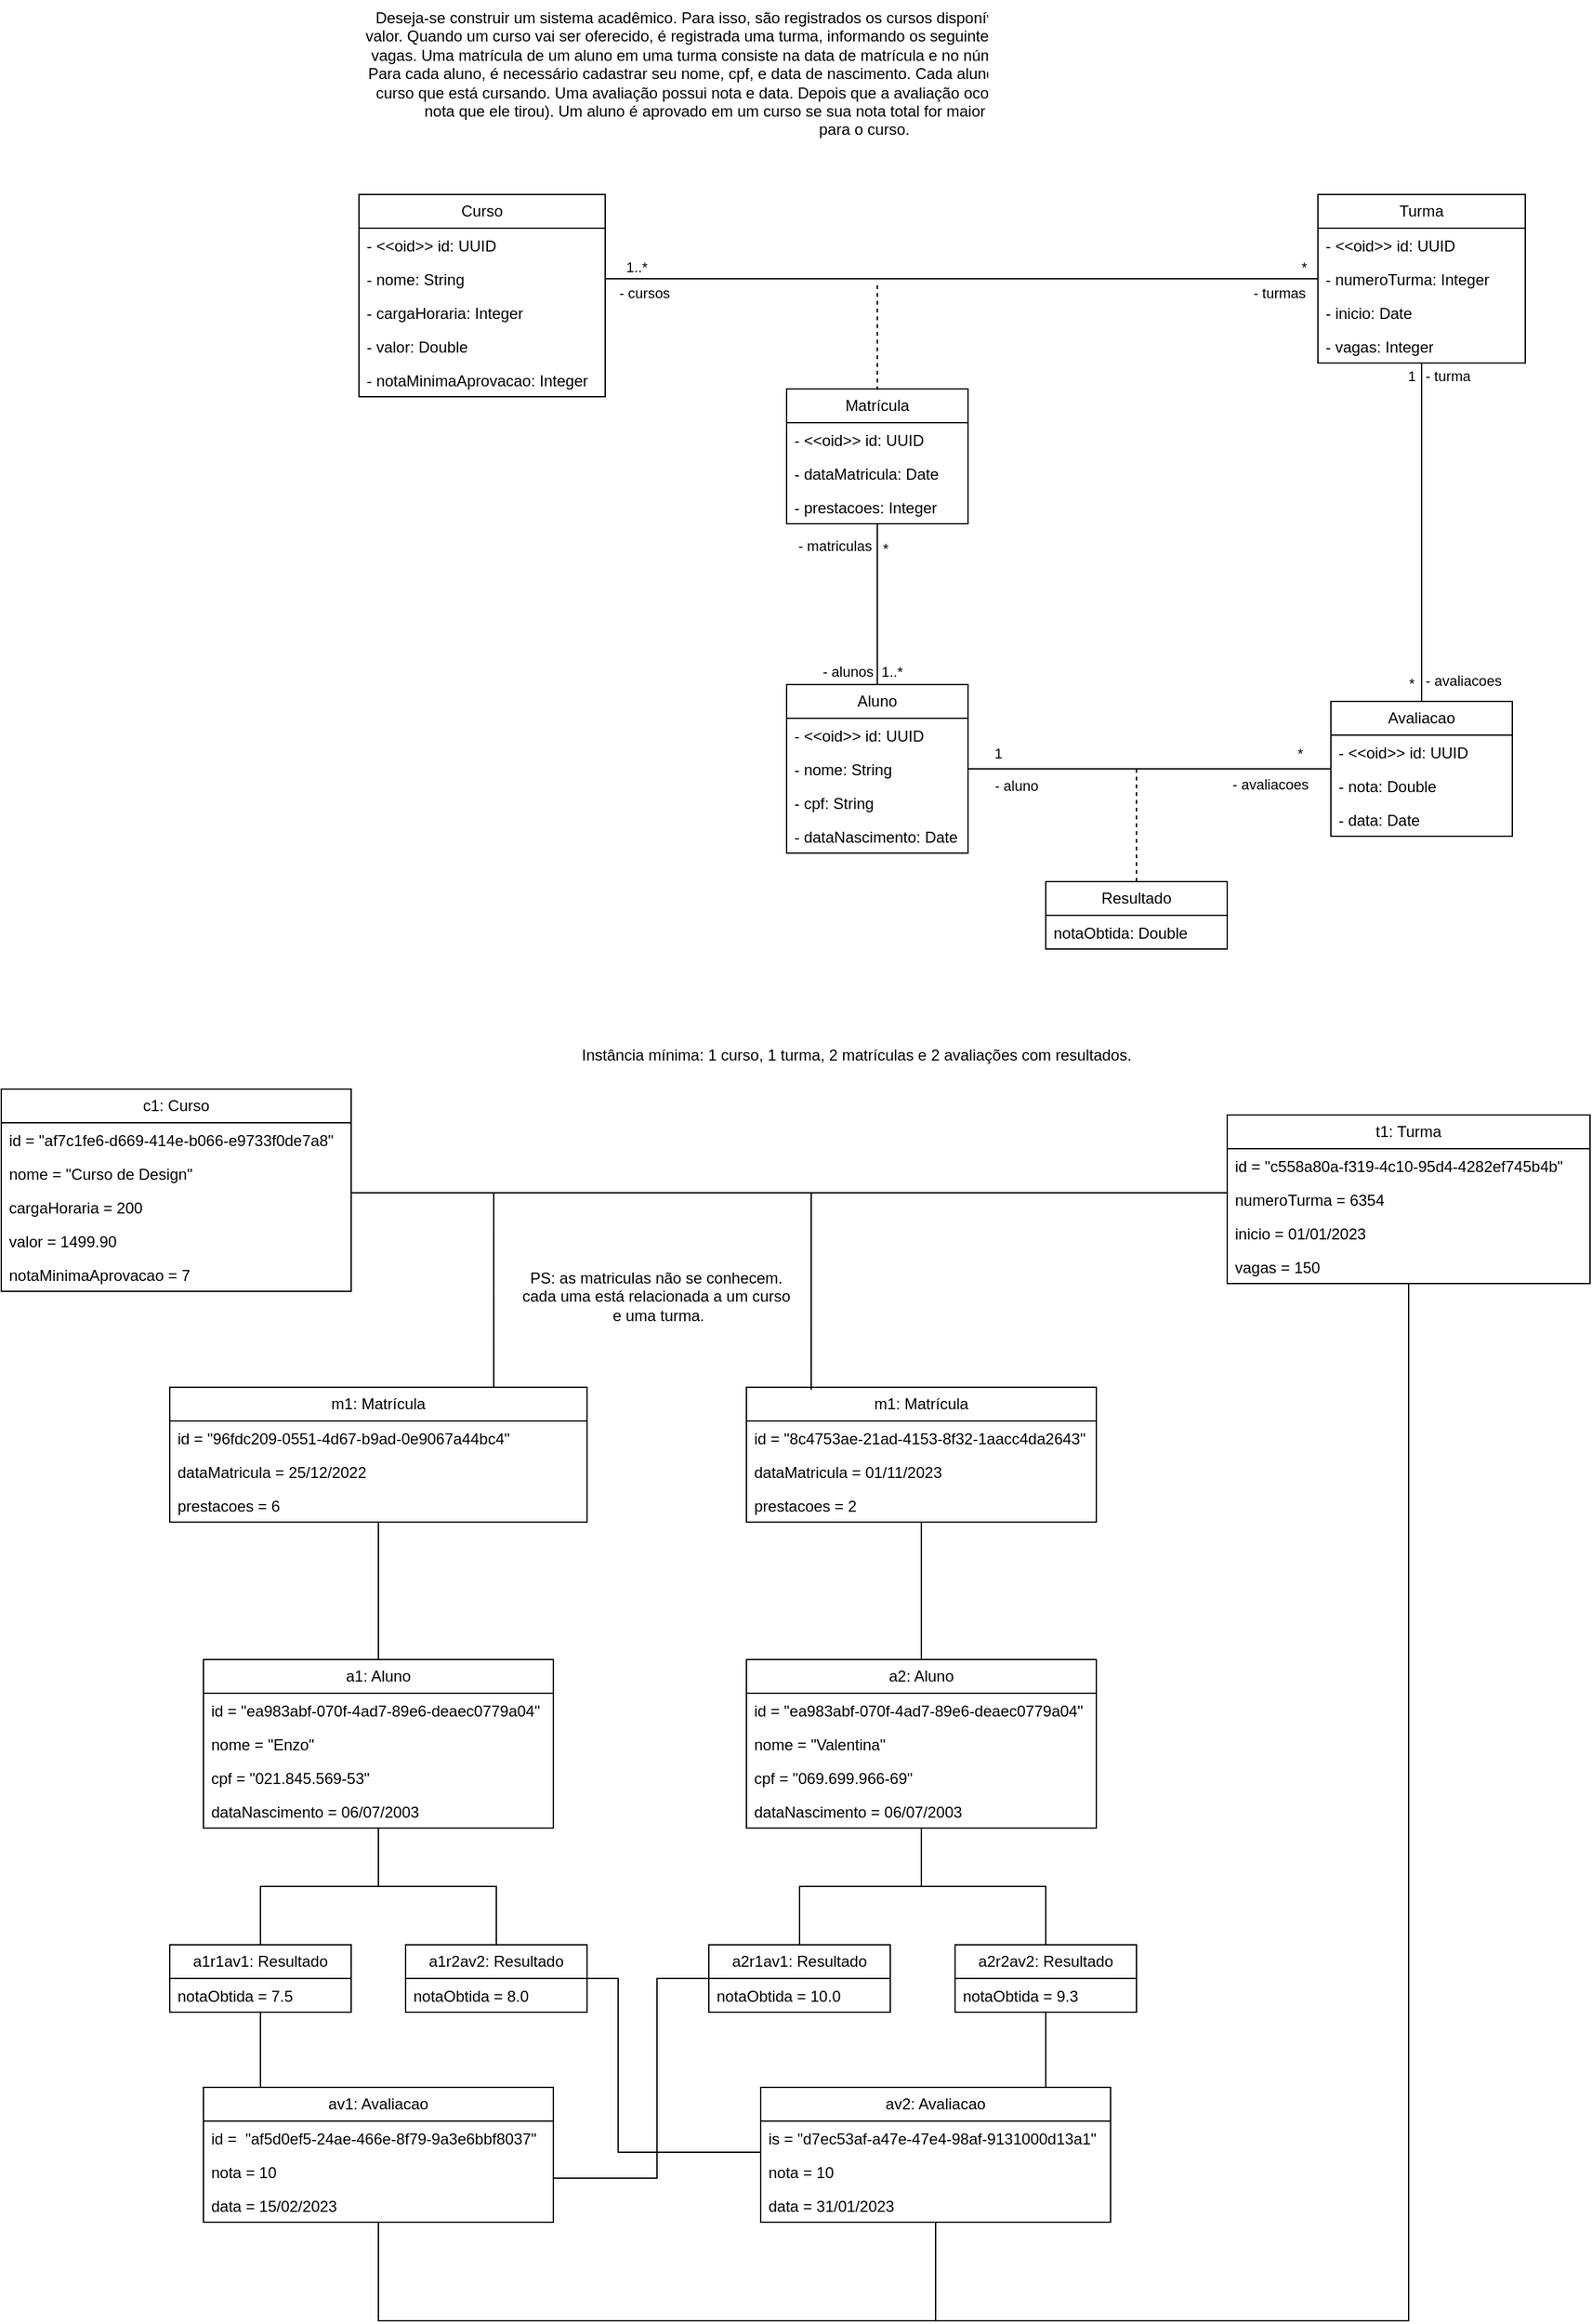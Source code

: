 <mxfile version="21.1.2" type="device">
  <diagram name="Página-1" id="TydjaqrhLNxB-BzG_ap2">
    <mxGraphModel dx="3434" dy="1420" grid="1" gridSize="10" guides="1" tooltips="1" connect="1" arrows="1" fold="1" page="1" pageScale="1" pageWidth="827" pageHeight="1169" math="0" shadow="0">
      <root>
        <mxCell id="0" />
        <mxCell id="1" parent="0" />
        <mxCell id="RCFaWYIWiVFVG0Mpc9oN-1" value="Deseja-se construir um sistema acadêmico. Para isso, são registrados os cursos disponíveis, onde cada um possui um nome, carga horária e valor. Quando um curso vai ser oferecido, é registrada uma turma, informando os seguintes dados: número da turma, data de início e número de vagas. Uma matrícula de um aluno em uma turma consiste na data de matrícula e no número de prestações em que o aluno vai pagar o curso. Para cada aluno, é necessário cadastrar seu nome, cpf, e data de nascimento. Cada aluno passa por várias avaliações durante o desenrolar do curso que está cursando. Uma avaliação possui nota e data. Depois que a avaliação ocorre, é registrado resultado de cada aluno da turma (a nota que ele tirou). Um aluno é aprovado em um curso se sua nota total for maior ou igual à nota mínima de aprovação prevista&lt;br&gt;para o curso." style="text;whiteSpace=wrap;html=1;align=center;" vertex="1" parent="1">
          <mxGeometry x="20" y="30" width="780" height="120" as="geometry" />
        </mxCell>
        <mxCell id="RCFaWYIWiVFVG0Mpc9oN-2" value="Curso" style="swimlane;fontStyle=0;childLayout=stackLayout;horizontal=1;startSize=26;fillColor=none;horizontalStack=0;resizeParent=1;resizeParentMax=0;resizeLast=0;collapsible=1;marginBottom=0;whiteSpace=wrap;html=1;" vertex="1" parent="1">
          <mxGeometry x="20" y="180" width="190" height="156" as="geometry" />
        </mxCell>
        <mxCell id="RCFaWYIWiVFVG0Mpc9oN-6" value="- &amp;lt;&amp;lt;oid&amp;gt;&amp;gt; id: UUID" style="text;strokeColor=none;fillColor=none;align=left;verticalAlign=top;spacingLeft=4;spacingRight=4;overflow=hidden;rotatable=0;points=[[0,0.5],[1,0.5]];portConstraint=eastwest;whiteSpace=wrap;html=1;" vertex="1" parent="RCFaWYIWiVFVG0Mpc9oN-2">
          <mxGeometry y="26" width="190" height="26" as="geometry" />
        </mxCell>
        <mxCell id="RCFaWYIWiVFVG0Mpc9oN-3" value="- nome: String" style="text;strokeColor=none;fillColor=none;align=left;verticalAlign=top;spacingLeft=4;spacingRight=4;overflow=hidden;rotatable=0;points=[[0,0.5],[1,0.5]];portConstraint=eastwest;whiteSpace=wrap;html=1;" vertex="1" parent="RCFaWYIWiVFVG0Mpc9oN-2">
          <mxGeometry y="52" width="190" height="26" as="geometry" />
        </mxCell>
        <mxCell id="RCFaWYIWiVFVG0Mpc9oN-4" value="- cargaHoraria: Integer" style="text;strokeColor=none;fillColor=none;align=left;verticalAlign=top;spacingLeft=4;spacingRight=4;overflow=hidden;rotatable=0;points=[[0,0.5],[1,0.5]];portConstraint=eastwest;whiteSpace=wrap;html=1;" vertex="1" parent="RCFaWYIWiVFVG0Mpc9oN-2">
          <mxGeometry y="78" width="190" height="26" as="geometry" />
        </mxCell>
        <mxCell id="RCFaWYIWiVFVG0Mpc9oN-5" value="- valor: Double" style="text;strokeColor=none;fillColor=none;align=left;verticalAlign=top;spacingLeft=4;spacingRight=4;overflow=hidden;rotatable=0;points=[[0,0.5],[1,0.5]];portConstraint=eastwest;whiteSpace=wrap;html=1;" vertex="1" parent="RCFaWYIWiVFVG0Mpc9oN-2">
          <mxGeometry y="104" width="190" height="26" as="geometry" />
        </mxCell>
        <mxCell id="RCFaWYIWiVFVG0Mpc9oN-56" value="- notaMinimaAprovacao: Integer" style="text;strokeColor=none;fillColor=none;align=left;verticalAlign=top;spacingLeft=4;spacingRight=4;overflow=hidden;rotatable=0;points=[[0,0.5],[1,0.5]];portConstraint=eastwest;whiteSpace=wrap;html=1;" vertex="1" parent="RCFaWYIWiVFVG0Mpc9oN-2">
          <mxGeometry y="130" width="190" height="26" as="geometry" />
        </mxCell>
        <mxCell id="RCFaWYIWiVFVG0Mpc9oN-7" value="Turma" style="swimlane;fontStyle=0;childLayout=stackLayout;horizontal=1;startSize=26;fillColor=none;horizontalStack=0;resizeParent=1;resizeParentMax=0;resizeLast=0;collapsible=1;marginBottom=0;whiteSpace=wrap;html=1;" vertex="1" parent="1">
          <mxGeometry x="760" y="180" width="160" height="130" as="geometry" />
        </mxCell>
        <mxCell id="RCFaWYIWiVFVG0Mpc9oN-8" value="- &amp;lt;&amp;lt;oid&amp;gt;&amp;gt; id: UUID" style="text;strokeColor=none;fillColor=none;align=left;verticalAlign=top;spacingLeft=4;spacingRight=4;overflow=hidden;rotatable=0;points=[[0,0.5],[1,0.5]];portConstraint=eastwest;whiteSpace=wrap;html=1;" vertex="1" parent="RCFaWYIWiVFVG0Mpc9oN-7">
          <mxGeometry y="26" width="160" height="26" as="geometry" />
        </mxCell>
        <mxCell id="RCFaWYIWiVFVG0Mpc9oN-9" value="- numeroTurma: Integer&amp;nbsp;" style="text;strokeColor=none;fillColor=none;align=left;verticalAlign=top;spacingLeft=4;spacingRight=4;overflow=hidden;rotatable=0;points=[[0,0.5],[1,0.5]];portConstraint=eastwest;whiteSpace=wrap;html=1;" vertex="1" parent="RCFaWYIWiVFVG0Mpc9oN-7">
          <mxGeometry y="52" width="160" height="26" as="geometry" />
        </mxCell>
        <mxCell id="RCFaWYIWiVFVG0Mpc9oN-10" value="- inicio: Date" style="text;strokeColor=none;fillColor=none;align=left;verticalAlign=top;spacingLeft=4;spacingRight=4;overflow=hidden;rotatable=0;points=[[0,0.5],[1,0.5]];portConstraint=eastwest;whiteSpace=wrap;html=1;" vertex="1" parent="RCFaWYIWiVFVG0Mpc9oN-7">
          <mxGeometry y="78" width="160" height="26" as="geometry" />
        </mxCell>
        <mxCell id="RCFaWYIWiVFVG0Mpc9oN-11" value="- vagas: Integer" style="text;strokeColor=none;fillColor=none;align=left;verticalAlign=top;spacingLeft=4;spacingRight=4;overflow=hidden;rotatable=0;points=[[0,0.5],[1,0.5]];portConstraint=eastwest;whiteSpace=wrap;html=1;" vertex="1" parent="RCFaWYIWiVFVG0Mpc9oN-7">
          <mxGeometry y="104" width="160" height="26" as="geometry" />
        </mxCell>
        <mxCell id="RCFaWYIWiVFVG0Mpc9oN-41" style="edgeStyle=orthogonalEdgeStyle;rounded=0;orthogonalLoop=1;jettySize=auto;html=1;endArrow=none;endFill=0;" edge="1" parent="1" source="RCFaWYIWiVFVG0Mpc9oN-13" target="RCFaWYIWiVFVG0Mpc9oN-34">
          <mxGeometry relative="1" as="geometry" />
        </mxCell>
        <mxCell id="RCFaWYIWiVFVG0Mpc9oN-42" value="1" style="edgeLabel;html=1;align=center;verticalAlign=middle;resizable=0;points=[];" vertex="1" connectable="0" parent="RCFaWYIWiVFVG0Mpc9oN-41">
          <mxGeometry x="-0.769" y="-1" relative="1" as="geometry">
            <mxPoint x="-10" y="-13" as="offset" />
          </mxGeometry>
        </mxCell>
        <mxCell id="RCFaWYIWiVFVG0Mpc9oN-43" value="- aluno" style="edgeLabel;html=1;align=center;verticalAlign=middle;resizable=0;points=[];" vertex="1" connectable="0" parent="RCFaWYIWiVFVG0Mpc9oN-41">
          <mxGeometry x="-0.759" y="-1" relative="1" as="geometry">
            <mxPoint x="3" y="12" as="offset" />
          </mxGeometry>
        </mxCell>
        <mxCell id="RCFaWYIWiVFVG0Mpc9oN-44" value="*" style="edgeLabel;html=1;align=center;verticalAlign=middle;resizable=0;points=[];" vertex="1" connectable="0" parent="RCFaWYIWiVFVG0Mpc9oN-41">
          <mxGeometry x="0.857" y="1" relative="1" as="geometry">
            <mxPoint x="-4" y="-11" as="offset" />
          </mxGeometry>
        </mxCell>
        <mxCell id="RCFaWYIWiVFVG0Mpc9oN-45" value="- avaliacoes" style="edgeLabel;html=1;align=center;verticalAlign=middle;resizable=0;points=[];" vertex="1" connectable="0" parent="RCFaWYIWiVFVG0Mpc9oN-41">
          <mxGeometry x="0.788" y="-1" relative="1" as="geometry">
            <mxPoint x="-18" y="11" as="offset" />
          </mxGeometry>
        </mxCell>
        <mxCell id="RCFaWYIWiVFVG0Mpc9oN-50" style="edgeStyle=orthogonalEdgeStyle;rounded=0;orthogonalLoop=1;jettySize=auto;html=1;endArrow=none;endFill=0;" edge="1" parent="1" source="RCFaWYIWiVFVG0Mpc9oN-13" target="RCFaWYIWiVFVG0Mpc9oN-18">
          <mxGeometry relative="1" as="geometry" />
        </mxCell>
        <mxCell id="RCFaWYIWiVFVG0Mpc9oN-51" value="*" style="edgeLabel;html=1;align=center;verticalAlign=middle;resizable=0;points=[];" vertex="1" connectable="0" parent="RCFaWYIWiVFVG0Mpc9oN-50">
          <mxGeometry x="0.733" y="2" relative="1" as="geometry">
            <mxPoint x="8" y="2" as="offset" />
          </mxGeometry>
        </mxCell>
        <mxCell id="RCFaWYIWiVFVG0Mpc9oN-52" value="- matriculas" style="edgeLabel;html=1;align=center;verticalAlign=middle;resizable=0;points=[];" vertex="1" connectable="0" parent="RCFaWYIWiVFVG0Mpc9oN-50">
          <mxGeometry x="0.733" y="1" relative="1" as="geometry">
            <mxPoint x="-32" as="offset" />
          </mxGeometry>
        </mxCell>
        <mxCell id="RCFaWYIWiVFVG0Mpc9oN-53" value="1..*" style="edgeLabel;html=1;align=center;verticalAlign=middle;resizable=0;points=[];" vertex="1" connectable="0" parent="RCFaWYIWiVFVG0Mpc9oN-50">
          <mxGeometry x="-0.69" y="1" relative="1" as="geometry">
            <mxPoint x="12" y="9" as="offset" />
          </mxGeometry>
        </mxCell>
        <mxCell id="RCFaWYIWiVFVG0Mpc9oN-54" value="- alunos" style="edgeLabel;html=1;align=center;verticalAlign=middle;resizable=0;points=[];" vertex="1" connectable="0" parent="RCFaWYIWiVFVG0Mpc9oN-50">
          <mxGeometry x="-0.636" y="1" relative="1" as="geometry">
            <mxPoint x="-22" y="12" as="offset" />
          </mxGeometry>
        </mxCell>
        <mxCell id="RCFaWYIWiVFVG0Mpc9oN-13" value="Aluno" style="swimlane;fontStyle=0;childLayout=stackLayout;horizontal=1;startSize=26;fillColor=none;horizontalStack=0;resizeParent=1;resizeParentMax=0;resizeLast=0;collapsible=1;marginBottom=0;whiteSpace=wrap;html=1;" vertex="1" parent="1">
          <mxGeometry x="350" y="558" width="140" height="130" as="geometry" />
        </mxCell>
        <mxCell id="RCFaWYIWiVFVG0Mpc9oN-14" value="- &amp;lt;&amp;lt;oid&amp;gt;&amp;gt; id: UUID" style="text;strokeColor=none;fillColor=none;align=left;verticalAlign=top;spacingLeft=4;spacingRight=4;overflow=hidden;rotatable=0;points=[[0,0.5],[1,0.5]];portConstraint=eastwest;whiteSpace=wrap;html=1;" vertex="1" parent="RCFaWYIWiVFVG0Mpc9oN-13">
          <mxGeometry y="26" width="140" height="26" as="geometry" />
        </mxCell>
        <mxCell id="RCFaWYIWiVFVG0Mpc9oN-15" value="- nome: String" style="text;strokeColor=none;fillColor=none;align=left;verticalAlign=top;spacingLeft=4;spacingRight=4;overflow=hidden;rotatable=0;points=[[0,0.5],[1,0.5]];portConstraint=eastwest;whiteSpace=wrap;html=1;" vertex="1" parent="RCFaWYIWiVFVG0Mpc9oN-13">
          <mxGeometry y="52" width="140" height="26" as="geometry" />
        </mxCell>
        <mxCell id="RCFaWYIWiVFVG0Mpc9oN-16" value="- cpf: String" style="text;strokeColor=none;fillColor=none;align=left;verticalAlign=top;spacingLeft=4;spacingRight=4;overflow=hidden;rotatable=0;points=[[0,0.5],[1,0.5]];portConstraint=eastwest;whiteSpace=wrap;html=1;" vertex="1" parent="RCFaWYIWiVFVG0Mpc9oN-13">
          <mxGeometry y="78" width="140" height="26" as="geometry" />
        </mxCell>
        <mxCell id="RCFaWYIWiVFVG0Mpc9oN-17" value="- dataNascimento: Date" style="text;strokeColor=none;fillColor=none;align=left;verticalAlign=top;spacingLeft=4;spacingRight=4;overflow=hidden;rotatable=0;points=[[0,0.5],[1,0.5]];portConstraint=eastwest;whiteSpace=wrap;html=1;" vertex="1" parent="RCFaWYIWiVFVG0Mpc9oN-13">
          <mxGeometry y="104" width="140" height="26" as="geometry" />
        </mxCell>
        <mxCell id="RCFaWYIWiVFVG0Mpc9oN-18" value="Matrícula" style="swimlane;fontStyle=0;childLayout=stackLayout;horizontal=1;startSize=26;fillColor=none;horizontalStack=0;resizeParent=1;resizeParentMax=0;resizeLast=0;collapsible=1;marginBottom=0;whiteSpace=wrap;html=1;" vertex="1" parent="1">
          <mxGeometry x="350" y="330" width="140" height="104" as="geometry" />
        </mxCell>
        <mxCell id="RCFaWYIWiVFVG0Mpc9oN-19" value="- &amp;lt;&amp;lt;oid&amp;gt;&amp;gt; id: UUID" style="text;strokeColor=none;fillColor=none;align=left;verticalAlign=top;spacingLeft=4;spacingRight=4;overflow=hidden;rotatable=0;points=[[0,0.5],[1,0.5]];portConstraint=eastwest;whiteSpace=wrap;html=1;" vertex="1" parent="RCFaWYIWiVFVG0Mpc9oN-18">
          <mxGeometry y="26" width="140" height="26" as="geometry" />
        </mxCell>
        <mxCell id="RCFaWYIWiVFVG0Mpc9oN-20" value="- dataMatricula: Date" style="text;strokeColor=none;fillColor=none;align=left;verticalAlign=top;spacingLeft=4;spacingRight=4;overflow=hidden;rotatable=0;points=[[0,0.5],[1,0.5]];portConstraint=eastwest;whiteSpace=wrap;html=1;" vertex="1" parent="RCFaWYIWiVFVG0Mpc9oN-18">
          <mxGeometry y="52" width="140" height="26" as="geometry" />
        </mxCell>
        <mxCell id="RCFaWYIWiVFVG0Mpc9oN-21" value="- prestacoes: Integer" style="text;strokeColor=none;fillColor=none;align=left;verticalAlign=top;spacingLeft=4;spacingRight=4;overflow=hidden;rotatable=0;points=[[0,0.5],[1,0.5]];portConstraint=eastwest;whiteSpace=wrap;html=1;" vertex="1" parent="RCFaWYIWiVFVG0Mpc9oN-18">
          <mxGeometry y="78" width="140" height="26" as="geometry" />
        </mxCell>
        <mxCell id="RCFaWYIWiVFVG0Mpc9oN-40" style="edgeStyle=orthogonalEdgeStyle;rounded=0;orthogonalLoop=1;jettySize=auto;html=1;endArrow=none;endFill=0;" edge="1" parent="1" source="RCFaWYIWiVFVG0Mpc9oN-34" target="RCFaWYIWiVFVG0Mpc9oN-7">
          <mxGeometry relative="1" as="geometry" />
        </mxCell>
        <mxCell id="RCFaWYIWiVFVG0Mpc9oN-46" value="1" style="edgeLabel;html=1;align=center;verticalAlign=middle;resizable=0;points=[];" vertex="1" connectable="0" parent="RCFaWYIWiVFVG0Mpc9oN-40">
          <mxGeometry x="0.756" y="2" relative="1" as="geometry">
            <mxPoint x="-6" y="-22" as="offset" />
          </mxGeometry>
        </mxCell>
        <mxCell id="RCFaWYIWiVFVG0Mpc9oN-47" value="- turma" style="edgeLabel;html=1;align=center;verticalAlign=middle;resizable=0;points=[];" vertex="1" connectable="0" parent="RCFaWYIWiVFVG0Mpc9oN-40">
          <mxGeometry x="0.74" y="-3" relative="1" as="geometry">
            <mxPoint x="17" y="-24" as="offset" />
          </mxGeometry>
        </mxCell>
        <mxCell id="RCFaWYIWiVFVG0Mpc9oN-48" value="- avaliacoes" style="edgeLabel;html=1;align=center;verticalAlign=middle;resizable=0;points=[];" vertex="1" connectable="0" parent="RCFaWYIWiVFVG0Mpc9oN-40">
          <mxGeometry x="-0.716" y="1" relative="1" as="geometry">
            <mxPoint x="33" y="21" as="offset" />
          </mxGeometry>
        </mxCell>
        <mxCell id="RCFaWYIWiVFVG0Mpc9oN-49" value="*" style="edgeLabel;html=1;align=center;verticalAlign=middle;resizable=0;points=[];" vertex="1" connectable="0" parent="RCFaWYIWiVFVG0Mpc9oN-40">
          <mxGeometry x="-0.792" y="1" relative="1" as="geometry">
            <mxPoint x="-7" y="13" as="offset" />
          </mxGeometry>
        </mxCell>
        <mxCell id="RCFaWYIWiVFVG0Mpc9oN-34" value="Avaliacao" style="swimlane;fontStyle=0;childLayout=stackLayout;horizontal=1;startSize=26;fillColor=none;horizontalStack=0;resizeParent=1;resizeParentMax=0;resizeLast=0;collapsible=1;marginBottom=0;whiteSpace=wrap;html=1;" vertex="1" parent="1">
          <mxGeometry x="770" y="571" width="140" height="104" as="geometry" />
        </mxCell>
        <mxCell id="RCFaWYIWiVFVG0Mpc9oN-35" value="- &amp;lt;&amp;lt;oid&amp;gt;&amp;gt; id: UUID" style="text;strokeColor=none;fillColor=none;align=left;verticalAlign=top;spacingLeft=4;spacingRight=4;overflow=hidden;rotatable=0;points=[[0,0.5],[1,0.5]];portConstraint=eastwest;whiteSpace=wrap;html=1;" vertex="1" parent="RCFaWYIWiVFVG0Mpc9oN-34">
          <mxGeometry y="26" width="140" height="26" as="geometry" />
        </mxCell>
        <mxCell id="RCFaWYIWiVFVG0Mpc9oN-36" value="- nota: Double" style="text;strokeColor=none;fillColor=none;align=left;verticalAlign=top;spacingLeft=4;spacingRight=4;overflow=hidden;rotatable=0;points=[[0,0.5],[1,0.5]];portConstraint=eastwest;whiteSpace=wrap;html=1;" vertex="1" parent="RCFaWYIWiVFVG0Mpc9oN-34">
          <mxGeometry y="52" width="140" height="26" as="geometry" />
        </mxCell>
        <mxCell id="RCFaWYIWiVFVG0Mpc9oN-37" value="- data: Date" style="text;strokeColor=none;fillColor=none;align=left;verticalAlign=top;spacingLeft=4;spacingRight=4;overflow=hidden;rotatable=0;points=[[0,0.5],[1,0.5]];portConstraint=eastwest;whiteSpace=wrap;html=1;" vertex="1" parent="RCFaWYIWiVFVG0Mpc9oN-34">
          <mxGeometry y="78" width="140" height="26" as="geometry" />
        </mxCell>
        <mxCell id="RCFaWYIWiVFVG0Mpc9oN-107" style="edgeStyle=orthogonalEdgeStyle;rounded=0;orthogonalLoop=1;jettySize=auto;html=1;endArrow=none;endFill=0;" edge="1" parent="1" source="RCFaWYIWiVFVG0Mpc9oN-3" target="RCFaWYIWiVFVG0Mpc9oN-7">
          <mxGeometry relative="1" as="geometry" />
        </mxCell>
        <mxCell id="RCFaWYIWiVFVG0Mpc9oN-109" value="1..*" style="edgeLabel;html=1;align=center;verticalAlign=middle;resizable=0;points=[];" vertex="1" connectable="0" parent="RCFaWYIWiVFVG0Mpc9oN-107">
          <mxGeometry x="-0.938" y="1" relative="1" as="geometry">
            <mxPoint x="7" y="-8" as="offset" />
          </mxGeometry>
        </mxCell>
        <mxCell id="RCFaWYIWiVFVG0Mpc9oN-110" value="- cursos" style="edgeLabel;html=1;align=center;verticalAlign=middle;resizable=0;points=[];" vertex="1" connectable="0" parent="RCFaWYIWiVFVG0Mpc9oN-107">
          <mxGeometry x="-0.945" y="1" relative="1" as="geometry">
            <mxPoint x="15" y="12" as="offset" />
          </mxGeometry>
        </mxCell>
        <mxCell id="RCFaWYIWiVFVG0Mpc9oN-111" value="*" style="edgeLabel;html=1;align=center;verticalAlign=middle;resizable=0;points=[];" vertex="1" connectable="0" parent="RCFaWYIWiVFVG0Mpc9oN-107">
          <mxGeometry x="0.96" y="1" relative="1" as="geometry">
            <mxPoint y="-8" as="offset" />
          </mxGeometry>
        </mxCell>
        <mxCell id="RCFaWYIWiVFVG0Mpc9oN-112" value="- turmas" style="edgeLabel;html=1;align=center;verticalAlign=middle;resizable=0;points=[];" vertex="1" connectable="0" parent="RCFaWYIWiVFVG0Mpc9oN-107">
          <mxGeometry x="0.939" relative="1" as="geometry">
            <mxPoint x="-13" y="11" as="offset" />
          </mxGeometry>
        </mxCell>
        <mxCell id="RCFaWYIWiVFVG0Mpc9oN-108" value="" style="endArrow=none;dashed=1;html=1;rounded=0;" edge="1" parent="1" target="RCFaWYIWiVFVG0Mpc9oN-18">
          <mxGeometry width="50" height="50" relative="1" as="geometry">
            <mxPoint x="420" y="250" as="sourcePoint" />
            <mxPoint x="419.88" y="330" as="targetPoint" />
          </mxGeometry>
        </mxCell>
        <mxCell id="RCFaWYIWiVFVG0Mpc9oN-113" value="Instância mínima: 1 curso, 1 turma, 2 matrículas e 2 avaliações com resultados." style="text;whiteSpace=wrap;html=1;" vertex="1" parent="1">
          <mxGeometry x="190" y="830" width="460" height="40" as="geometry" />
        </mxCell>
        <mxCell id="RCFaWYIWiVFVG0Mpc9oN-114" value="c1: Curso" style="swimlane;fontStyle=0;childLayout=stackLayout;horizontal=1;startSize=26;fillColor=none;horizontalStack=0;resizeParent=1;resizeParentMax=0;resizeLast=0;collapsible=1;marginBottom=0;whiteSpace=wrap;html=1;" vertex="1" parent="1">
          <mxGeometry x="-256" y="870" width="270" height="156" as="geometry" />
        </mxCell>
        <mxCell id="RCFaWYIWiVFVG0Mpc9oN-115" value="id =&amp;nbsp;&quot;af7c1fe6-d669-414e-b066-e9733f0de7a8&quot;" style="text;strokeColor=none;fillColor=none;align=left;verticalAlign=top;spacingLeft=4;spacingRight=4;overflow=hidden;rotatable=0;points=[[0,0.5],[1,0.5]];portConstraint=eastwest;whiteSpace=wrap;html=1;" vertex="1" parent="RCFaWYIWiVFVG0Mpc9oN-114">
          <mxGeometry y="26" width="270" height="26" as="geometry" />
        </mxCell>
        <mxCell id="RCFaWYIWiVFVG0Mpc9oN-116" value="nome = &quot;Curso de Design&quot;" style="text;strokeColor=none;fillColor=none;align=left;verticalAlign=top;spacingLeft=4;spacingRight=4;overflow=hidden;rotatable=0;points=[[0,0.5],[1,0.5]];portConstraint=eastwest;whiteSpace=wrap;html=1;" vertex="1" parent="RCFaWYIWiVFVG0Mpc9oN-114">
          <mxGeometry y="52" width="270" height="26" as="geometry" />
        </mxCell>
        <mxCell id="RCFaWYIWiVFVG0Mpc9oN-117" value="cargaHoraria = 200" style="text;strokeColor=none;fillColor=none;align=left;verticalAlign=top;spacingLeft=4;spacingRight=4;overflow=hidden;rotatable=0;points=[[0,0.5],[1,0.5]];portConstraint=eastwest;whiteSpace=wrap;html=1;" vertex="1" parent="RCFaWYIWiVFVG0Mpc9oN-114">
          <mxGeometry y="78" width="270" height="26" as="geometry" />
        </mxCell>
        <mxCell id="RCFaWYIWiVFVG0Mpc9oN-118" value="valor = 1499.90" style="text;strokeColor=none;fillColor=none;align=left;verticalAlign=top;spacingLeft=4;spacingRight=4;overflow=hidden;rotatable=0;points=[[0,0.5],[1,0.5]];portConstraint=eastwest;whiteSpace=wrap;html=1;" vertex="1" parent="RCFaWYIWiVFVG0Mpc9oN-114">
          <mxGeometry y="104" width="270" height="26" as="geometry" />
        </mxCell>
        <mxCell id="RCFaWYIWiVFVG0Mpc9oN-119" value="notaMinimaAprovacao = 7" style="text;strokeColor=none;fillColor=none;align=left;verticalAlign=top;spacingLeft=4;spacingRight=4;overflow=hidden;rotatable=0;points=[[0,0.5],[1,0.5]];portConstraint=eastwest;whiteSpace=wrap;html=1;" vertex="1" parent="RCFaWYIWiVFVG0Mpc9oN-114">
          <mxGeometry y="130" width="270" height="26" as="geometry" />
        </mxCell>
        <mxCell id="RCFaWYIWiVFVG0Mpc9oN-126" value="t1: Turma" style="swimlane;fontStyle=0;childLayout=stackLayout;horizontal=1;startSize=26;fillColor=none;horizontalStack=0;resizeParent=1;resizeParentMax=0;resizeLast=0;collapsible=1;marginBottom=0;whiteSpace=wrap;html=1;" vertex="1" parent="1">
          <mxGeometry x="690" y="890" width="280" height="130" as="geometry" />
        </mxCell>
        <mxCell id="RCFaWYIWiVFVG0Mpc9oN-127" value="id =&amp;nbsp;&quot;c558a80a-f319-4c10-95d4-4282ef745b4b&quot;" style="text;strokeColor=none;fillColor=none;align=left;verticalAlign=top;spacingLeft=4;spacingRight=4;overflow=hidden;rotatable=0;points=[[0,0.5],[1,0.5]];portConstraint=eastwest;whiteSpace=wrap;html=1;" vertex="1" parent="RCFaWYIWiVFVG0Mpc9oN-126">
          <mxGeometry y="26" width="280" height="26" as="geometry" />
        </mxCell>
        <mxCell id="RCFaWYIWiVFVG0Mpc9oN-128" value="numeroTurma = 6354&amp;nbsp;" style="text;strokeColor=none;fillColor=none;align=left;verticalAlign=top;spacingLeft=4;spacingRight=4;overflow=hidden;rotatable=0;points=[[0,0.5],[1,0.5]];portConstraint=eastwest;whiteSpace=wrap;html=1;" vertex="1" parent="RCFaWYIWiVFVG0Mpc9oN-126">
          <mxGeometry y="52" width="280" height="26" as="geometry" />
        </mxCell>
        <mxCell id="RCFaWYIWiVFVG0Mpc9oN-129" value="inicio = 01/01/2023" style="text;strokeColor=none;fillColor=none;align=left;verticalAlign=top;spacingLeft=4;spacingRight=4;overflow=hidden;rotatable=0;points=[[0,0.5],[1,0.5]];portConstraint=eastwest;whiteSpace=wrap;html=1;" vertex="1" parent="RCFaWYIWiVFVG0Mpc9oN-126">
          <mxGeometry y="78" width="280" height="26" as="geometry" />
        </mxCell>
        <mxCell id="RCFaWYIWiVFVG0Mpc9oN-130" value="vagas = 150" style="text;strokeColor=none;fillColor=none;align=left;verticalAlign=top;spacingLeft=4;spacingRight=4;overflow=hidden;rotatable=0;points=[[0,0.5],[1,0.5]];portConstraint=eastwest;whiteSpace=wrap;html=1;" vertex="1" parent="RCFaWYIWiVFVG0Mpc9oN-126">
          <mxGeometry y="104" width="280" height="26" as="geometry" />
        </mxCell>
        <mxCell id="RCFaWYIWiVFVG0Mpc9oN-144" style="edgeStyle=orthogonalEdgeStyle;rounded=0;orthogonalLoop=1;jettySize=auto;html=1;endArrow=none;endFill=0;" edge="1" parent="1" target="RCFaWYIWiVFVG0Mpc9oN-114">
          <mxGeometry relative="1" as="geometry">
            <mxPoint x="124.043" y="1100" as="sourcePoint" />
            <mxPoint x="-16" y="950.043" as="targetPoint" />
            <Array as="points">
              <mxPoint x="124" y="950" />
            </Array>
          </mxGeometry>
        </mxCell>
        <mxCell id="RCFaWYIWiVFVG0Mpc9oN-145" style="edgeStyle=orthogonalEdgeStyle;rounded=0;orthogonalLoop=1;jettySize=auto;html=1;endArrow=none;endFill=0;" edge="1" parent="1" target="RCFaWYIWiVFVG0Mpc9oN-126">
          <mxGeometry relative="1" as="geometry">
            <mxPoint x="124.043" y="1100" as="sourcePoint" />
            <mxPoint x="414" y="950.043" as="targetPoint" />
            <Array as="points">
              <mxPoint x="124" y="950" />
            </Array>
          </mxGeometry>
        </mxCell>
        <mxCell id="RCFaWYIWiVFVG0Mpc9oN-157" style="edgeStyle=orthogonalEdgeStyle;rounded=0;orthogonalLoop=1;jettySize=auto;html=1;endArrow=none;endFill=0;" edge="1" parent="1" source="RCFaWYIWiVFVG0Mpc9oN-131" target="RCFaWYIWiVFVG0Mpc9oN-147">
          <mxGeometry relative="1" as="geometry" />
        </mxCell>
        <mxCell id="RCFaWYIWiVFVG0Mpc9oN-131" value="m1: Matrícula" style="swimlane;fontStyle=0;childLayout=stackLayout;horizontal=1;startSize=26;fillColor=none;horizontalStack=0;resizeParent=1;resizeParentMax=0;resizeLast=0;collapsible=1;marginBottom=0;whiteSpace=wrap;html=1;" vertex="1" parent="1">
          <mxGeometry x="-126" y="1100" width="322" height="104" as="geometry" />
        </mxCell>
        <mxCell id="RCFaWYIWiVFVG0Mpc9oN-132" value="id = &quot;96fdc209-0551-4d67-b9ad-0e9067a44bc4&quot;" style="text;strokeColor=none;fillColor=none;align=left;verticalAlign=top;spacingLeft=4;spacingRight=4;overflow=hidden;rotatable=0;points=[[0,0.5],[1,0.5]];portConstraint=eastwest;whiteSpace=wrap;html=1;" vertex="1" parent="RCFaWYIWiVFVG0Mpc9oN-131">
          <mxGeometry y="26" width="322" height="26" as="geometry" />
        </mxCell>
        <mxCell id="RCFaWYIWiVFVG0Mpc9oN-133" value="dataMatricula = 25/12/2022" style="text;strokeColor=none;fillColor=none;align=left;verticalAlign=top;spacingLeft=4;spacingRight=4;overflow=hidden;rotatable=0;points=[[0,0.5],[1,0.5]];portConstraint=eastwest;whiteSpace=wrap;html=1;" vertex="1" parent="RCFaWYIWiVFVG0Mpc9oN-131">
          <mxGeometry y="52" width="322" height="26" as="geometry" />
        </mxCell>
        <mxCell id="RCFaWYIWiVFVG0Mpc9oN-134" value="prestacoes = 6" style="text;strokeColor=none;fillColor=none;align=left;verticalAlign=top;spacingLeft=4;spacingRight=4;overflow=hidden;rotatable=0;points=[[0,0.5],[1,0.5]];portConstraint=eastwest;whiteSpace=wrap;html=1;" vertex="1" parent="RCFaWYIWiVFVG0Mpc9oN-131">
          <mxGeometry y="78" width="322" height="26" as="geometry" />
        </mxCell>
        <mxCell id="RCFaWYIWiVFVG0Mpc9oN-139" style="edgeStyle=orthogonalEdgeStyle;rounded=0;orthogonalLoop=1;jettySize=auto;html=1;endArrow=none;endFill=0;" edge="1" parent="1" target="RCFaWYIWiVFVG0Mpc9oN-114">
          <mxGeometry relative="1" as="geometry">
            <mxPoint x="368.957" y="1102" as="sourcePoint" />
            <mxPoint x="39" y="950.043" as="targetPoint" />
            <Array as="points">
              <mxPoint x="369" y="950" />
            </Array>
          </mxGeometry>
        </mxCell>
        <mxCell id="RCFaWYIWiVFVG0Mpc9oN-140" style="edgeStyle=orthogonalEdgeStyle;rounded=0;orthogonalLoop=1;jettySize=auto;html=1;endArrow=none;endFill=0;" edge="1" parent="1" target="RCFaWYIWiVFVG0Mpc9oN-126">
          <mxGeometry relative="1" as="geometry">
            <mxPoint x="368.997" y="1100" as="sourcePoint" />
            <mxPoint x="469.04" y="950.043" as="targetPoint" />
            <Array as="points">
              <mxPoint x="369" y="950" />
            </Array>
          </mxGeometry>
        </mxCell>
        <mxCell id="RCFaWYIWiVFVG0Mpc9oN-135" value="m1: Matrícula" style="swimlane;fontStyle=0;childLayout=stackLayout;horizontal=1;startSize=26;fillColor=none;horizontalStack=0;resizeParent=1;resizeParentMax=0;resizeLast=0;collapsible=1;marginBottom=0;whiteSpace=wrap;html=1;" vertex="1" parent="1">
          <mxGeometry x="319" y="1100" width="270" height="104" as="geometry" />
        </mxCell>
        <mxCell id="RCFaWYIWiVFVG0Mpc9oN-136" value="id = &quot;8c4753ae-21ad-4153-8f32-1aacc4da2643&quot;" style="text;strokeColor=none;fillColor=none;align=left;verticalAlign=top;spacingLeft=4;spacingRight=4;overflow=hidden;rotatable=0;points=[[0,0.5],[1,0.5]];portConstraint=eastwest;whiteSpace=wrap;html=1;" vertex="1" parent="RCFaWYIWiVFVG0Mpc9oN-135">
          <mxGeometry y="26" width="270" height="26" as="geometry" />
        </mxCell>
        <mxCell id="RCFaWYIWiVFVG0Mpc9oN-137" value="dataMatricula = 01/11/2023" style="text;strokeColor=none;fillColor=none;align=left;verticalAlign=top;spacingLeft=4;spacingRight=4;overflow=hidden;rotatable=0;points=[[0,0.5],[1,0.5]];portConstraint=eastwest;whiteSpace=wrap;html=1;" vertex="1" parent="RCFaWYIWiVFVG0Mpc9oN-135">
          <mxGeometry y="52" width="270" height="26" as="geometry" />
        </mxCell>
        <mxCell id="RCFaWYIWiVFVG0Mpc9oN-138" value="prestacoes = 2" style="text;strokeColor=none;fillColor=none;align=left;verticalAlign=top;spacingLeft=4;spacingRight=4;overflow=hidden;rotatable=0;points=[[0,0.5],[1,0.5]];portConstraint=eastwest;whiteSpace=wrap;html=1;" vertex="1" parent="RCFaWYIWiVFVG0Mpc9oN-135">
          <mxGeometry y="78" width="270" height="26" as="geometry" />
        </mxCell>
        <mxCell id="RCFaWYIWiVFVG0Mpc9oN-146" value="PS: as matriculas não se conhecem.&lt;br&gt;cada uma está relacionada a um curso&lt;br&gt;&amp;nbsp;e uma turma." style="text;html=1;align=center;verticalAlign=middle;resizable=0;points=[];autosize=1;strokeColor=none;fillColor=none;" vertex="1" parent="1">
          <mxGeometry x="134" y="1000" width="230" height="60" as="geometry" />
        </mxCell>
        <mxCell id="RCFaWYIWiVFVG0Mpc9oN-194" style="edgeStyle=orthogonalEdgeStyle;rounded=0;orthogonalLoop=1;jettySize=auto;html=1;endArrow=none;endFill=0;" edge="1" parent="1" source="RCFaWYIWiVFVG0Mpc9oN-147" target="RCFaWYIWiVFVG0Mpc9oN-190">
          <mxGeometry relative="1" as="geometry" />
        </mxCell>
        <mxCell id="RCFaWYIWiVFVG0Mpc9oN-195" style="edgeStyle=orthogonalEdgeStyle;rounded=0;orthogonalLoop=1;jettySize=auto;html=1;entryX=0.5;entryY=0;entryDx=0;entryDy=0;endArrow=none;endFill=0;" edge="1" parent="1" source="RCFaWYIWiVFVG0Mpc9oN-147" target="RCFaWYIWiVFVG0Mpc9oN-192">
          <mxGeometry relative="1" as="geometry" />
        </mxCell>
        <mxCell id="RCFaWYIWiVFVG0Mpc9oN-147" value="a1: Aluno" style="swimlane;fontStyle=0;childLayout=stackLayout;horizontal=1;startSize=26;fillColor=none;horizontalStack=0;resizeParent=1;resizeParentMax=0;resizeLast=0;collapsible=1;marginBottom=0;whiteSpace=wrap;html=1;" vertex="1" parent="1">
          <mxGeometry x="-100" y="1310" width="270" height="130" as="geometry" />
        </mxCell>
        <mxCell id="RCFaWYIWiVFVG0Mpc9oN-148" value="id = &quot;ea983abf-070f-4ad7-89e6-deaec0779a04&quot;" style="text;strokeColor=none;fillColor=none;align=left;verticalAlign=top;spacingLeft=4;spacingRight=4;overflow=hidden;rotatable=0;points=[[0,0.5],[1,0.5]];portConstraint=eastwest;whiteSpace=wrap;html=1;" vertex="1" parent="RCFaWYIWiVFVG0Mpc9oN-147">
          <mxGeometry y="26" width="270" height="26" as="geometry" />
        </mxCell>
        <mxCell id="RCFaWYIWiVFVG0Mpc9oN-149" value="nome = &quot;Enzo&quot;" style="text;strokeColor=none;fillColor=none;align=left;verticalAlign=top;spacingLeft=4;spacingRight=4;overflow=hidden;rotatable=0;points=[[0,0.5],[1,0.5]];portConstraint=eastwest;whiteSpace=wrap;html=1;" vertex="1" parent="RCFaWYIWiVFVG0Mpc9oN-147">
          <mxGeometry y="52" width="270" height="26" as="geometry" />
        </mxCell>
        <mxCell id="RCFaWYIWiVFVG0Mpc9oN-150" value="cpf = &quot;021.845.569-53&quot;" style="text;strokeColor=none;fillColor=none;align=left;verticalAlign=top;spacingLeft=4;spacingRight=4;overflow=hidden;rotatable=0;points=[[0,0.5],[1,0.5]];portConstraint=eastwest;whiteSpace=wrap;html=1;" vertex="1" parent="RCFaWYIWiVFVG0Mpc9oN-147">
          <mxGeometry y="78" width="270" height="26" as="geometry" />
        </mxCell>
        <mxCell id="RCFaWYIWiVFVG0Mpc9oN-151" value="dataNascimento = 06/07/2003" style="text;strokeColor=none;fillColor=none;align=left;verticalAlign=top;spacingLeft=4;spacingRight=4;overflow=hidden;rotatable=0;points=[[0,0.5],[1,0.5]];portConstraint=eastwest;whiteSpace=wrap;html=1;" vertex="1" parent="RCFaWYIWiVFVG0Mpc9oN-147">
          <mxGeometry y="104" width="270" height="26" as="geometry" />
        </mxCell>
        <mxCell id="RCFaWYIWiVFVG0Mpc9oN-158" style="edgeStyle=orthogonalEdgeStyle;rounded=0;orthogonalLoop=1;jettySize=auto;html=1;endArrow=none;endFill=0;" edge="1" parent="1" source="RCFaWYIWiVFVG0Mpc9oN-152" target="RCFaWYIWiVFVG0Mpc9oN-135">
          <mxGeometry relative="1" as="geometry" />
        </mxCell>
        <mxCell id="RCFaWYIWiVFVG0Mpc9oN-200" style="edgeStyle=orthogonalEdgeStyle;rounded=0;orthogonalLoop=1;jettySize=auto;html=1;endArrow=none;endFill=0;" edge="1" parent="1" source="RCFaWYIWiVFVG0Mpc9oN-152" target="RCFaWYIWiVFVG0Mpc9oN-196">
          <mxGeometry relative="1" as="geometry" />
        </mxCell>
        <mxCell id="RCFaWYIWiVFVG0Mpc9oN-201" style="edgeStyle=orthogonalEdgeStyle;rounded=0;orthogonalLoop=1;jettySize=auto;html=1;endArrow=none;endFill=0;" edge="1" parent="1" source="RCFaWYIWiVFVG0Mpc9oN-152" target="RCFaWYIWiVFVG0Mpc9oN-198">
          <mxGeometry relative="1" as="geometry" />
        </mxCell>
        <mxCell id="RCFaWYIWiVFVG0Mpc9oN-152" value="a2: Aluno" style="swimlane;fontStyle=0;childLayout=stackLayout;horizontal=1;startSize=26;fillColor=none;horizontalStack=0;resizeParent=1;resizeParentMax=0;resizeLast=0;collapsible=1;marginBottom=0;whiteSpace=wrap;html=1;" vertex="1" parent="1">
          <mxGeometry x="319" y="1310" width="270" height="130" as="geometry" />
        </mxCell>
        <mxCell id="RCFaWYIWiVFVG0Mpc9oN-153" value="id = &quot;ea983abf-070f-4ad7-89e6-deaec0779a04&quot;" style="text;strokeColor=none;fillColor=none;align=left;verticalAlign=top;spacingLeft=4;spacingRight=4;overflow=hidden;rotatable=0;points=[[0,0.5],[1,0.5]];portConstraint=eastwest;whiteSpace=wrap;html=1;" vertex="1" parent="RCFaWYIWiVFVG0Mpc9oN-152">
          <mxGeometry y="26" width="270" height="26" as="geometry" />
        </mxCell>
        <mxCell id="RCFaWYIWiVFVG0Mpc9oN-154" value="nome = &quot;Valentina&quot;" style="text;strokeColor=none;fillColor=none;align=left;verticalAlign=top;spacingLeft=4;spacingRight=4;overflow=hidden;rotatable=0;points=[[0,0.5],[1,0.5]];portConstraint=eastwest;whiteSpace=wrap;html=1;" vertex="1" parent="RCFaWYIWiVFVG0Mpc9oN-152">
          <mxGeometry y="52" width="270" height="26" as="geometry" />
        </mxCell>
        <mxCell id="RCFaWYIWiVFVG0Mpc9oN-155" value="cpf = &quot;069.699.966-69&quot;" style="text;strokeColor=none;fillColor=none;align=left;verticalAlign=top;spacingLeft=4;spacingRight=4;overflow=hidden;rotatable=0;points=[[0,0.5],[1,0.5]];portConstraint=eastwest;whiteSpace=wrap;html=1;" vertex="1" parent="RCFaWYIWiVFVG0Mpc9oN-152">
          <mxGeometry y="78" width="270" height="26" as="geometry" />
        </mxCell>
        <mxCell id="RCFaWYIWiVFVG0Mpc9oN-156" value="dataNascimento = 06/07/2003" style="text;strokeColor=none;fillColor=none;align=left;verticalAlign=top;spacingLeft=4;spacingRight=4;overflow=hidden;rotatable=0;points=[[0,0.5],[1,0.5]];portConstraint=eastwest;whiteSpace=wrap;html=1;" vertex="1" parent="RCFaWYIWiVFVG0Mpc9oN-152">
          <mxGeometry y="104" width="270" height="26" as="geometry" />
        </mxCell>
        <mxCell id="RCFaWYIWiVFVG0Mpc9oN-210" style="edgeStyle=orthogonalEdgeStyle;rounded=0;orthogonalLoop=1;jettySize=auto;html=1;endArrow=none;endFill=0;" edge="1" parent="1" source="RCFaWYIWiVFVG0Mpc9oN-163" target="RCFaWYIWiVFVG0Mpc9oN-126">
          <mxGeometry relative="1" as="geometry">
            <Array as="points">
              <mxPoint x="35" y="1820" />
              <mxPoint x="830" y="1820" />
            </Array>
          </mxGeometry>
        </mxCell>
        <mxCell id="RCFaWYIWiVFVG0Mpc9oN-163" value="av1: Avaliacao" style="swimlane;fontStyle=0;childLayout=stackLayout;horizontal=1;startSize=26;fillColor=none;horizontalStack=0;resizeParent=1;resizeParentMax=0;resizeLast=0;collapsible=1;marginBottom=0;whiteSpace=wrap;html=1;" vertex="1" parent="1">
          <mxGeometry x="-100" y="1640" width="270" height="104" as="geometry" />
        </mxCell>
        <mxCell id="RCFaWYIWiVFVG0Mpc9oN-164" value="id =&amp;nbsp; &quot;af5d0ef5-24ae-466e-8f79-9a3e6bbf8037&quot;" style="text;strokeColor=none;fillColor=none;align=left;verticalAlign=top;spacingLeft=4;spacingRight=4;overflow=hidden;rotatable=0;points=[[0,0.5],[1,0.5]];portConstraint=eastwest;whiteSpace=wrap;html=1;" vertex="1" parent="RCFaWYIWiVFVG0Mpc9oN-163">
          <mxGeometry y="26" width="270" height="26" as="geometry" />
        </mxCell>
        <mxCell id="RCFaWYIWiVFVG0Mpc9oN-165" value="nota = 10" style="text;strokeColor=none;fillColor=none;align=left;verticalAlign=top;spacingLeft=4;spacingRight=4;overflow=hidden;rotatable=0;points=[[0,0.5],[1,0.5]];portConstraint=eastwest;whiteSpace=wrap;html=1;" vertex="1" parent="RCFaWYIWiVFVG0Mpc9oN-163">
          <mxGeometry y="52" width="270" height="26" as="geometry" />
        </mxCell>
        <mxCell id="RCFaWYIWiVFVG0Mpc9oN-166" value="data = 15/02/2023" style="text;strokeColor=none;fillColor=none;align=left;verticalAlign=top;spacingLeft=4;spacingRight=4;overflow=hidden;rotatable=0;points=[[0,0.5],[1,0.5]];portConstraint=eastwest;whiteSpace=wrap;html=1;" vertex="1" parent="RCFaWYIWiVFVG0Mpc9oN-163">
          <mxGeometry y="78" width="270" height="26" as="geometry" />
        </mxCell>
        <mxCell id="RCFaWYIWiVFVG0Mpc9oN-211" style="edgeStyle=orthogonalEdgeStyle;rounded=0;orthogonalLoop=1;jettySize=auto;html=1;endArrow=none;endFill=0;" edge="1" parent="1" source="RCFaWYIWiVFVG0Mpc9oN-167" target="RCFaWYIWiVFVG0Mpc9oN-126">
          <mxGeometry relative="1" as="geometry">
            <Array as="points">
              <mxPoint x="465" y="1820" />
              <mxPoint x="830" y="1820" />
            </Array>
          </mxGeometry>
        </mxCell>
        <mxCell id="RCFaWYIWiVFVG0Mpc9oN-167" value="av2: Avaliacao" style="swimlane;fontStyle=0;childLayout=stackLayout;horizontal=1;startSize=26;fillColor=none;horizontalStack=0;resizeParent=1;resizeParentMax=0;resizeLast=0;collapsible=1;marginBottom=0;whiteSpace=wrap;html=1;" vertex="1" parent="1">
          <mxGeometry x="330" y="1640" width="270" height="104" as="geometry" />
        </mxCell>
        <mxCell id="RCFaWYIWiVFVG0Mpc9oN-168" value="is = &quot;d7ec53af-a47e-47e4-98af-9131000d13a1&quot;" style="text;strokeColor=none;fillColor=none;align=left;verticalAlign=top;spacingLeft=4;spacingRight=4;overflow=hidden;rotatable=0;points=[[0,0.5],[1,0.5]];portConstraint=eastwest;whiteSpace=wrap;html=1;" vertex="1" parent="RCFaWYIWiVFVG0Mpc9oN-167">
          <mxGeometry y="26" width="270" height="26" as="geometry" />
        </mxCell>
        <mxCell id="RCFaWYIWiVFVG0Mpc9oN-169" value="nota = 10" style="text;strokeColor=none;fillColor=none;align=left;verticalAlign=top;spacingLeft=4;spacingRight=4;overflow=hidden;rotatable=0;points=[[0,0.5],[1,0.5]];portConstraint=eastwest;whiteSpace=wrap;html=1;" vertex="1" parent="RCFaWYIWiVFVG0Mpc9oN-167">
          <mxGeometry y="52" width="270" height="26" as="geometry" />
        </mxCell>
        <mxCell id="RCFaWYIWiVFVG0Mpc9oN-170" value="data = 31/01/2023" style="text;strokeColor=none;fillColor=none;align=left;verticalAlign=top;spacingLeft=4;spacingRight=4;overflow=hidden;rotatable=0;points=[[0,0.5],[1,0.5]];portConstraint=eastwest;whiteSpace=wrap;html=1;" vertex="1" parent="RCFaWYIWiVFVG0Mpc9oN-167">
          <mxGeometry y="78" width="270" height="26" as="geometry" />
        </mxCell>
        <mxCell id="RCFaWYIWiVFVG0Mpc9oN-188" style="edgeStyle=orthogonalEdgeStyle;rounded=0;orthogonalLoop=1;jettySize=auto;html=1;dashed=1;endArrow=none;endFill=0;" edge="1" parent="1" source="RCFaWYIWiVFVG0Mpc9oN-184">
          <mxGeometry relative="1" as="geometry">
            <mxPoint x="620" y="620" as="targetPoint" />
          </mxGeometry>
        </mxCell>
        <mxCell id="RCFaWYIWiVFVG0Mpc9oN-184" value="Resultado" style="swimlane;fontStyle=0;childLayout=stackLayout;horizontal=1;startSize=26;fillColor=none;horizontalStack=0;resizeParent=1;resizeParentMax=0;resizeLast=0;collapsible=1;marginBottom=0;whiteSpace=wrap;html=1;" vertex="1" parent="1">
          <mxGeometry x="550" y="710" width="140" height="52" as="geometry" />
        </mxCell>
        <mxCell id="RCFaWYIWiVFVG0Mpc9oN-185" value="notaObtida: Double" style="text;strokeColor=none;fillColor=none;align=left;verticalAlign=top;spacingLeft=4;spacingRight=4;overflow=hidden;rotatable=0;points=[[0,0.5],[1,0.5]];portConstraint=eastwest;whiteSpace=wrap;html=1;" vertex="1" parent="RCFaWYIWiVFVG0Mpc9oN-184">
          <mxGeometry y="26" width="140" height="26" as="geometry" />
        </mxCell>
        <mxCell id="RCFaWYIWiVFVG0Mpc9oN-208" style="edgeStyle=orthogonalEdgeStyle;rounded=0;orthogonalLoop=1;jettySize=auto;html=1;endArrow=none;endFill=0;" edge="1" parent="1" source="RCFaWYIWiVFVG0Mpc9oN-190" target="RCFaWYIWiVFVG0Mpc9oN-163">
          <mxGeometry relative="1" as="geometry">
            <Array as="points">
              <mxPoint x="-56" y="1620" />
              <mxPoint x="-56" y="1620" />
            </Array>
          </mxGeometry>
        </mxCell>
        <mxCell id="RCFaWYIWiVFVG0Mpc9oN-190" value="a1r1av1: Resultado" style="swimlane;fontStyle=0;childLayout=stackLayout;horizontal=1;startSize=26;fillColor=none;horizontalStack=0;resizeParent=1;resizeParentMax=0;resizeLast=0;collapsible=1;marginBottom=0;whiteSpace=wrap;html=1;" vertex="1" parent="1">
          <mxGeometry x="-126" y="1530" width="140" height="52" as="geometry" />
        </mxCell>
        <mxCell id="RCFaWYIWiVFVG0Mpc9oN-191" value="notaObtida = 7.5" style="text;strokeColor=none;fillColor=none;align=left;verticalAlign=top;spacingLeft=4;spacingRight=4;overflow=hidden;rotatable=0;points=[[0,0.5],[1,0.5]];portConstraint=eastwest;whiteSpace=wrap;html=1;" vertex="1" parent="RCFaWYIWiVFVG0Mpc9oN-190">
          <mxGeometry y="26" width="140" height="26" as="geometry" />
        </mxCell>
        <mxCell id="RCFaWYIWiVFVG0Mpc9oN-207" style="edgeStyle=orthogonalEdgeStyle;rounded=0;orthogonalLoop=1;jettySize=auto;html=1;endArrow=none;endFill=0;" edge="1" parent="1" source="RCFaWYIWiVFVG0Mpc9oN-192" target="RCFaWYIWiVFVG0Mpc9oN-167">
          <mxGeometry relative="1" as="geometry">
            <Array as="points">
              <mxPoint x="220" y="1556" />
              <mxPoint x="220" y="1690" />
            </Array>
          </mxGeometry>
        </mxCell>
        <mxCell id="RCFaWYIWiVFVG0Mpc9oN-192" value="a1r2av2: Resultado" style="swimlane;fontStyle=0;childLayout=stackLayout;horizontal=1;startSize=26;fillColor=none;horizontalStack=0;resizeParent=1;resizeParentMax=0;resizeLast=0;collapsible=1;marginBottom=0;whiteSpace=wrap;html=1;" vertex="1" parent="1">
          <mxGeometry x="56" y="1530" width="140" height="52" as="geometry" />
        </mxCell>
        <mxCell id="RCFaWYIWiVFVG0Mpc9oN-193" value="notaObtida = 8.0" style="text;strokeColor=none;fillColor=none;align=left;verticalAlign=top;spacingLeft=4;spacingRight=4;overflow=hidden;rotatable=0;points=[[0,0.5],[1,0.5]];portConstraint=eastwest;whiteSpace=wrap;html=1;" vertex="1" parent="RCFaWYIWiVFVG0Mpc9oN-192">
          <mxGeometry y="26" width="140" height="26" as="geometry" />
        </mxCell>
        <mxCell id="RCFaWYIWiVFVG0Mpc9oN-206" style="edgeStyle=orthogonalEdgeStyle;rounded=0;orthogonalLoop=1;jettySize=auto;html=1;endArrow=none;endFill=0;" edge="1" parent="1" source="RCFaWYIWiVFVG0Mpc9oN-196" target="RCFaWYIWiVFVG0Mpc9oN-163">
          <mxGeometry relative="1" as="geometry">
            <Array as="points">
              <mxPoint x="250" y="1556" />
              <mxPoint x="250" y="1710" />
            </Array>
          </mxGeometry>
        </mxCell>
        <mxCell id="RCFaWYIWiVFVG0Mpc9oN-196" value="a2r1av1: Resultado" style="swimlane;fontStyle=0;childLayout=stackLayout;horizontal=1;startSize=26;fillColor=none;horizontalStack=0;resizeParent=1;resizeParentMax=0;resizeLast=0;collapsible=1;marginBottom=0;whiteSpace=wrap;html=1;" vertex="1" parent="1">
          <mxGeometry x="290" y="1530" width="140" height="52" as="geometry" />
        </mxCell>
        <mxCell id="RCFaWYIWiVFVG0Mpc9oN-197" value="notaObtida = 10.0" style="text;strokeColor=none;fillColor=none;align=left;verticalAlign=top;spacingLeft=4;spacingRight=4;overflow=hidden;rotatable=0;points=[[0,0.5],[1,0.5]];portConstraint=eastwest;whiteSpace=wrap;html=1;" vertex="1" parent="RCFaWYIWiVFVG0Mpc9oN-196">
          <mxGeometry y="26" width="140" height="26" as="geometry" />
        </mxCell>
        <mxCell id="RCFaWYIWiVFVG0Mpc9oN-209" style="edgeStyle=orthogonalEdgeStyle;rounded=0;orthogonalLoop=1;jettySize=auto;html=1;endArrow=none;endFill=0;" edge="1" parent="1" source="RCFaWYIWiVFVG0Mpc9oN-198" target="RCFaWYIWiVFVG0Mpc9oN-167">
          <mxGeometry relative="1" as="geometry">
            <Array as="points">
              <mxPoint x="550" y="1620" />
              <mxPoint x="550" y="1620" />
            </Array>
          </mxGeometry>
        </mxCell>
        <mxCell id="RCFaWYIWiVFVG0Mpc9oN-198" value="a2r2av2: Resultado" style="swimlane;fontStyle=0;childLayout=stackLayout;horizontal=1;startSize=26;fillColor=none;horizontalStack=0;resizeParent=1;resizeParentMax=0;resizeLast=0;collapsible=1;marginBottom=0;whiteSpace=wrap;html=1;" vertex="1" parent="1">
          <mxGeometry x="480" y="1530" width="140" height="52" as="geometry" />
        </mxCell>
        <mxCell id="RCFaWYIWiVFVG0Mpc9oN-199" value="notaObtida = 9.3" style="text;strokeColor=none;fillColor=none;align=left;verticalAlign=top;spacingLeft=4;spacingRight=4;overflow=hidden;rotatable=0;points=[[0,0.5],[1,0.5]];portConstraint=eastwest;whiteSpace=wrap;html=1;" vertex="1" parent="RCFaWYIWiVFVG0Mpc9oN-198">
          <mxGeometry y="26" width="140" height="26" as="geometry" />
        </mxCell>
      </root>
    </mxGraphModel>
  </diagram>
</mxfile>
